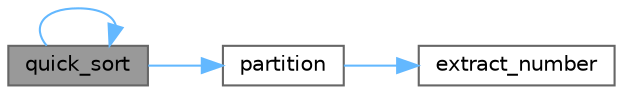 digraph "quick_sort"
{
 // LATEX_PDF_SIZE
  bgcolor="transparent";
  edge [fontname=Helvetica,fontsize=10,labelfontname=Helvetica,labelfontsize=10];
  node [fontname=Helvetica,fontsize=10,shape=box,height=0.2,width=0.4];
  rankdir="LR";
  Node1 [id="Node000001",label="quick_sort",height=0.2,width=0.4,color="gray40", fillcolor="grey60", style="filled", fontcolor="black",tooltip=" "];
  Node1 -> Node2 [id="edge1_Node000001_Node000002",color="steelblue1",style="solid",tooltip=" "];
  Node2 [id="Node000002",label="partition",height=0.2,width=0.4,color="grey40", fillcolor="white", style="filled",URL="$sorting_8cpp.html#a122477ff017bfcc1520ede811b14a64e",tooltip=" "];
  Node2 -> Node3 [id="edge2_Node000002_Node000003",color="steelblue1",style="solid",tooltip=" "];
  Node3 [id="Node000003",label="extract_number",height=0.2,width=0.4,color="grey40", fillcolor="white", style="filled",URL="$auxiliary_8cpp.html#a3c803d262fcab2b0e8c9556fca423b43",tooltip=" "];
  Node1 -> Node1 [id="edge3_Node000001_Node000001",color="steelblue1",style="solid",tooltip=" "];
}
